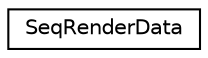 digraph G
{
  edge [fontname="Helvetica",fontsize="10",labelfontname="Helvetica",labelfontsize="10"];
  node [fontname="Helvetica",fontsize="10",shape=record];
  rankdir=LR;
  Node1 [label="SeqRenderData",height=0.2,width=0.4,color="black", fillcolor="white", style="filled",URL="$d1/dd5/structSeqRenderData.html"];
}
